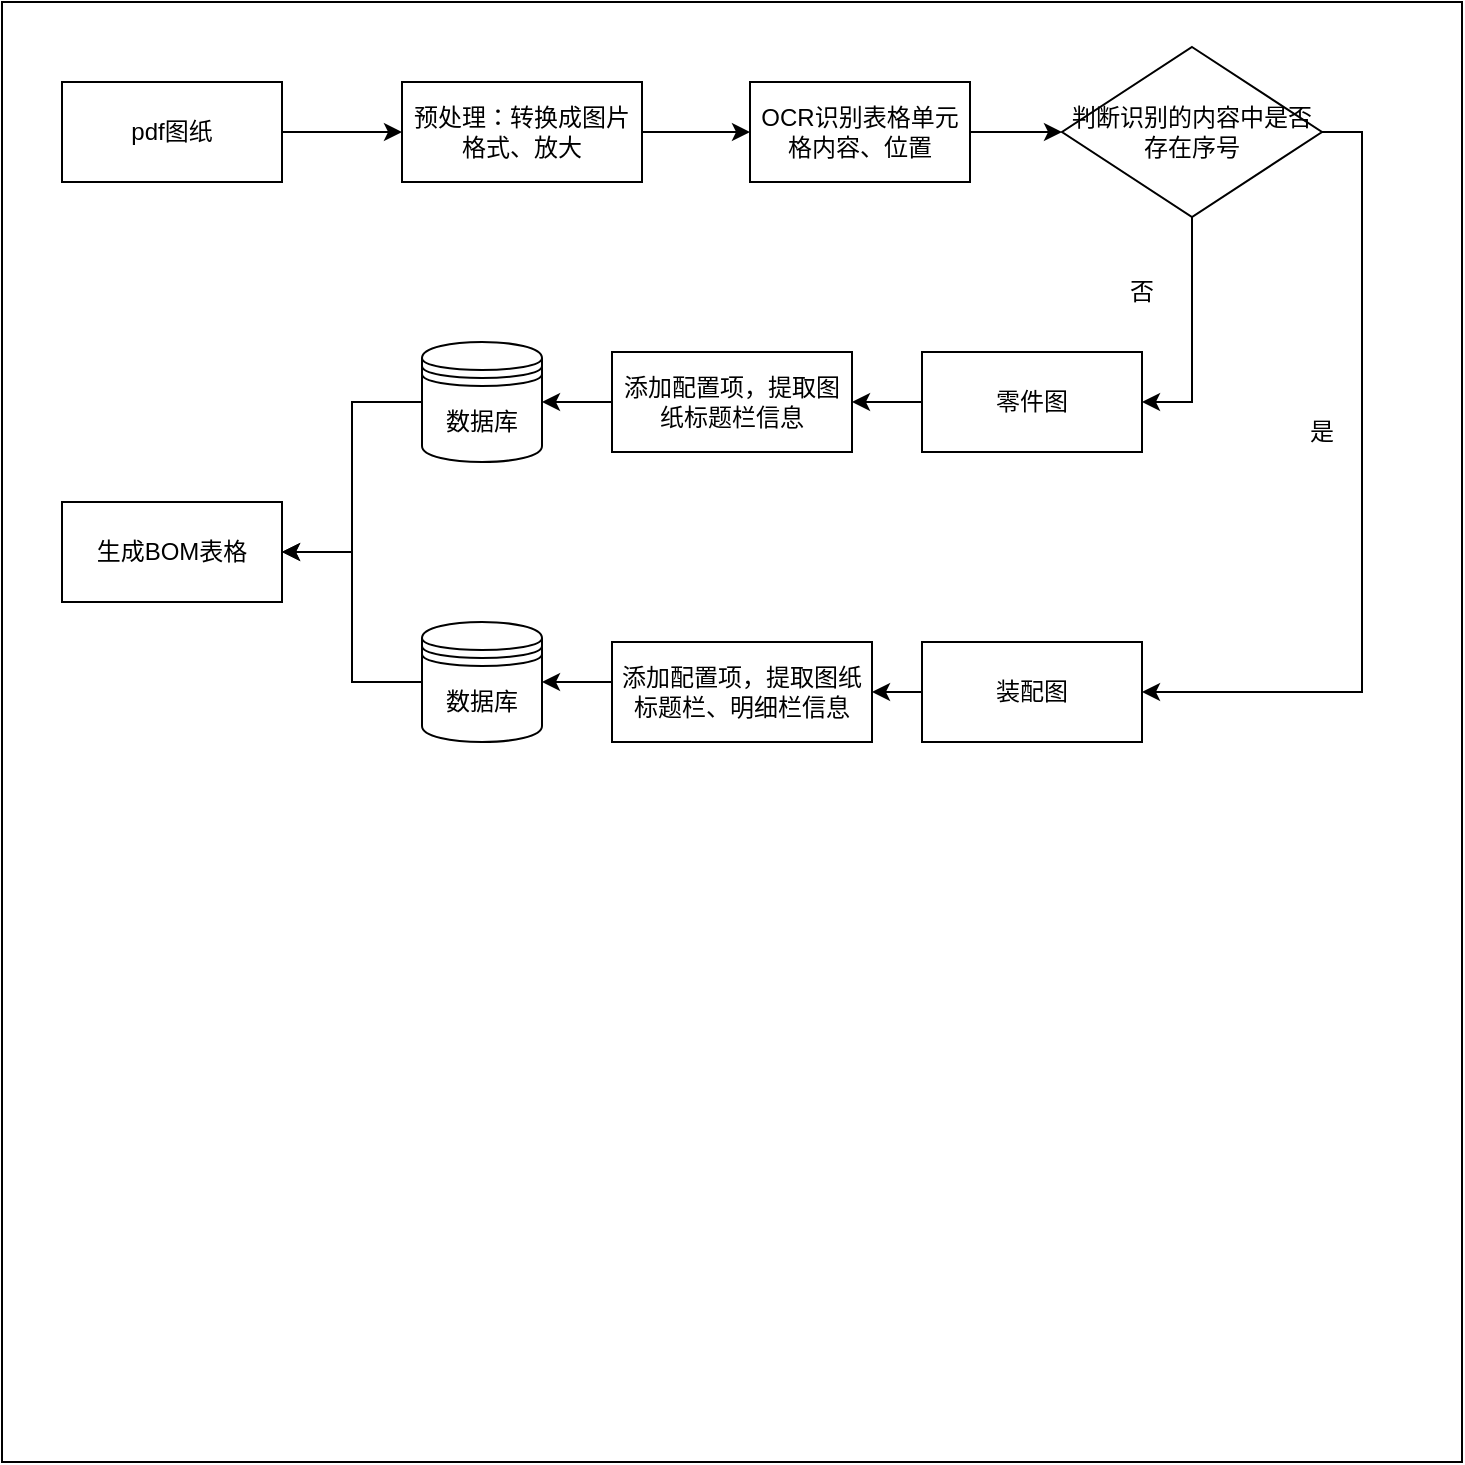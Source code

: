 <mxfile version="20.8.15" type="github">
  <diagram id="C5RBs43oDa-KdzZeNtuy" name="Page-1">
    <mxGraphModel dx="1434" dy="764" grid="1" gridSize="10" guides="1" tooltips="1" connect="1" arrows="1" fold="1" page="1" pageScale="1" pageWidth="827" pageHeight="1169" math="0" shadow="0">
      <root>
        <mxCell id="WIyWlLk6GJQsqaUBKTNV-0" />
        <mxCell id="WIyWlLk6GJQsqaUBKTNV-1" parent="WIyWlLk6GJQsqaUBKTNV-0" />
        <mxCell id="qM9o0R-IIa5Vl8WfX1M8-1" value="" style="whiteSpace=wrap;html=1;aspect=fixed;" vertex="1" parent="WIyWlLk6GJQsqaUBKTNV-1">
          <mxGeometry x="40" y="40" width="730" height="730" as="geometry" />
        </mxCell>
        <mxCell id="qM9o0R-IIa5Vl8WfX1M8-8" style="edgeStyle=orthogonalEdgeStyle;rounded=0;orthogonalLoop=1;jettySize=auto;html=1;exitX=1;exitY=0.5;exitDx=0;exitDy=0;entryX=0;entryY=0.5;entryDx=0;entryDy=0;" edge="1" parent="WIyWlLk6GJQsqaUBKTNV-1" source="qM9o0R-IIa5Vl8WfX1M8-2" target="qM9o0R-IIa5Vl8WfX1M8-3">
          <mxGeometry relative="1" as="geometry" />
        </mxCell>
        <mxCell id="qM9o0R-IIa5Vl8WfX1M8-2" value="pdf图纸" style="rounded=0;whiteSpace=wrap;html=1;" vertex="1" parent="WIyWlLk6GJQsqaUBKTNV-1">
          <mxGeometry x="70" y="80" width="110" height="50" as="geometry" />
        </mxCell>
        <mxCell id="qM9o0R-IIa5Vl8WfX1M8-9" style="edgeStyle=orthogonalEdgeStyle;rounded=0;orthogonalLoop=1;jettySize=auto;html=1;exitX=1;exitY=0.5;exitDx=0;exitDy=0;entryX=0;entryY=0.5;entryDx=0;entryDy=0;" edge="1" parent="WIyWlLk6GJQsqaUBKTNV-1" source="qM9o0R-IIa5Vl8WfX1M8-3" target="qM9o0R-IIa5Vl8WfX1M8-5">
          <mxGeometry relative="1" as="geometry" />
        </mxCell>
        <mxCell id="qM9o0R-IIa5Vl8WfX1M8-3" value="预处理：转换成图片格式、放大" style="rounded=0;whiteSpace=wrap;html=1;" vertex="1" parent="WIyWlLk6GJQsqaUBKTNV-1">
          <mxGeometry x="240" y="80" width="120" height="50" as="geometry" />
        </mxCell>
        <mxCell id="qM9o0R-IIa5Vl8WfX1M8-19" style="edgeStyle=orthogonalEdgeStyle;rounded=0;orthogonalLoop=1;jettySize=auto;html=1;exitX=0;exitY=0.5;exitDx=0;exitDy=0;entryX=1;entryY=0.5;entryDx=0;entryDy=0;" edge="1" parent="WIyWlLk6GJQsqaUBKTNV-1" source="qM9o0R-IIa5Vl8WfX1M8-4" target="qM9o0R-IIa5Vl8WfX1M8-14">
          <mxGeometry relative="1" as="geometry" />
        </mxCell>
        <mxCell id="qM9o0R-IIa5Vl8WfX1M8-4" value="零件图" style="rounded=0;whiteSpace=wrap;html=1;" vertex="1" parent="WIyWlLk6GJQsqaUBKTNV-1">
          <mxGeometry x="500" y="215" width="110" height="50" as="geometry" />
        </mxCell>
        <mxCell id="qM9o0R-IIa5Vl8WfX1M8-10" style="edgeStyle=orthogonalEdgeStyle;rounded=0;orthogonalLoop=1;jettySize=auto;html=1;exitX=1;exitY=0.5;exitDx=0;exitDy=0;" edge="1" parent="WIyWlLk6GJQsqaUBKTNV-1" source="qM9o0R-IIa5Vl8WfX1M8-5" target="qM9o0R-IIa5Vl8WfX1M8-6">
          <mxGeometry relative="1" as="geometry" />
        </mxCell>
        <mxCell id="qM9o0R-IIa5Vl8WfX1M8-5" value="OCR识别表格单元格内容、位置" style="rounded=0;whiteSpace=wrap;html=1;" vertex="1" parent="WIyWlLk6GJQsqaUBKTNV-1">
          <mxGeometry x="414" y="80" width="110" height="50" as="geometry" />
        </mxCell>
        <mxCell id="qM9o0R-IIa5Vl8WfX1M8-11" style="edgeStyle=orthogonalEdgeStyle;rounded=0;orthogonalLoop=1;jettySize=auto;html=1;exitX=0.5;exitY=1;exitDx=0;exitDy=0;entryX=1;entryY=0.5;entryDx=0;entryDy=0;" edge="1" parent="WIyWlLk6GJQsqaUBKTNV-1" source="qM9o0R-IIa5Vl8WfX1M8-6" target="qM9o0R-IIa5Vl8WfX1M8-4">
          <mxGeometry relative="1" as="geometry" />
        </mxCell>
        <mxCell id="qM9o0R-IIa5Vl8WfX1M8-15" style="edgeStyle=orthogonalEdgeStyle;rounded=0;orthogonalLoop=1;jettySize=auto;html=1;exitX=1;exitY=0.5;exitDx=0;exitDy=0;entryX=1;entryY=0.5;entryDx=0;entryDy=0;" edge="1" parent="WIyWlLk6GJQsqaUBKTNV-1" source="qM9o0R-IIa5Vl8WfX1M8-6" target="qM9o0R-IIa5Vl8WfX1M8-12">
          <mxGeometry relative="1" as="geometry" />
        </mxCell>
        <mxCell id="qM9o0R-IIa5Vl8WfX1M8-6" value="判断识别的内容中是否存在序号" style="rhombus;whiteSpace=wrap;html=1;" vertex="1" parent="WIyWlLk6GJQsqaUBKTNV-1">
          <mxGeometry x="570" y="62.5" width="130" height="85" as="geometry" />
        </mxCell>
        <mxCell id="qM9o0R-IIa5Vl8WfX1M8-21" style="edgeStyle=orthogonalEdgeStyle;rounded=0;orthogonalLoop=1;jettySize=auto;html=1;exitX=0;exitY=0.5;exitDx=0;exitDy=0;entryX=1;entryY=0.5;entryDx=0;entryDy=0;" edge="1" parent="WIyWlLk6GJQsqaUBKTNV-1" source="qM9o0R-IIa5Vl8WfX1M8-12" target="qM9o0R-IIa5Vl8WfX1M8-17">
          <mxGeometry relative="1" as="geometry" />
        </mxCell>
        <mxCell id="qM9o0R-IIa5Vl8WfX1M8-12" value="装配图" style="rounded=0;whiteSpace=wrap;html=1;" vertex="1" parent="WIyWlLk6GJQsqaUBKTNV-1">
          <mxGeometry x="500" y="360" width="110" height="50" as="geometry" />
        </mxCell>
        <mxCell id="qM9o0R-IIa5Vl8WfX1M8-42" style="edgeStyle=orthogonalEdgeStyle;rounded=0;orthogonalLoop=1;jettySize=auto;html=1;entryX=1;entryY=0.5;entryDx=0;entryDy=0;exitX=0;exitY=0.5;exitDx=0;exitDy=0;" edge="1" parent="WIyWlLk6GJQsqaUBKTNV-1" source="qM9o0R-IIa5Vl8WfX1M8-47" target="qM9o0R-IIa5Vl8WfX1M8-18">
          <mxGeometry relative="1" as="geometry">
            <mxPoint x="220" y="245" as="sourcePoint" />
          </mxGeometry>
        </mxCell>
        <mxCell id="qM9o0R-IIa5Vl8WfX1M8-20" style="edgeStyle=orthogonalEdgeStyle;rounded=0;orthogonalLoop=1;jettySize=auto;html=1;exitX=0;exitY=0.5;exitDx=0;exitDy=0;entryX=1;entryY=0.5;entryDx=0;entryDy=0;" edge="1" parent="WIyWlLk6GJQsqaUBKTNV-1" source="qM9o0R-IIa5Vl8WfX1M8-14" target="qM9o0R-IIa5Vl8WfX1M8-47">
          <mxGeometry relative="1" as="geometry">
            <mxPoint x="330" y="245" as="targetPoint" />
          </mxGeometry>
        </mxCell>
        <mxCell id="qM9o0R-IIa5Vl8WfX1M8-14" value="添加配置项，提取图纸标题栏信息" style="rounded=0;whiteSpace=wrap;html=1;" vertex="1" parent="WIyWlLk6GJQsqaUBKTNV-1">
          <mxGeometry x="345" y="215" width="120" height="50" as="geometry" />
        </mxCell>
        <mxCell id="qM9o0R-IIa5Vl8WfX1M8-46" style="edgeStyle=orthogonalEdgeStyle;rounded=0;orthogonalLoop=1;jettySize=auto;html=1;exitX=0;exitY=0.5;exitDx=0;exitDy=0;entryX=1;entryY=0.5;entryDx=0;entryDy=0;" edge="1" parent="WIyWlLk6GJQsqaUBKTNV-1" source="qM9o0R-IIa5Vl8WfX1M8-48" target="qM9o0R-IIa5Vl8WfX1M8-18">
          <mxGeometry relative="1" as="geometry">
            <mxPoint x="220" y="385" as="sourcePoint" />
          </mxGeometry>
        </mxCell>
        <mxCell id="qM9o0R-IIa5Vl8WfX1M8-40" style="edgeStyle=orthogonalEdgeStyle;rounded=0;orthogonalLoop=1;jettySize=auto;html=1;exitX=0;exitY=0.5;exitDx=0;exitDy=0;entryX=1;entryY=0.5;entryDx=0;entryDy=0;" edge="1" parent="WIyWlLk6GJQsqaUBKTNV-1" source="qM9o0R-IIa5Vl8WfX1M8-17" target="qM9o0R-IIa5Vl8WfX1M8-48">
          <mxGeometry relative="1" as="geometry">
            <mxPoint x="330" y="385" as="targetPoint" />
            <Array as="points">
              <mxPoint x="354" y="380" />
            </Array>
          </mxGeometry>
        </mxCell>
        <mxCell id="qM9o0R-IIa5Vl8WfX1M8-17" value="添加配置项，提取图纸标题栏、明细栏信息" style="rounded=0;whiteSpace=wrap;html=1;" vertex="1" parent="WIyWlLk6GJQsqaUBKTNV-1">
          <mxGeometry x="345" y="360" width="130" height="50" as="geometry" />
        </mxCell>
        <mxCell id="qM9o0R-IIa5Vl8WfX1M8-18" value="生成BOM表格" style="rounded=0;whiteSpace=wrap;html=1;" vertex="1" parent="WIyWlLk6GJQsqaUBKTNV-1">
          <mxGeometry x="70" y="290" width="110" height="50" as="geometry" />
        </mxCell>
        <mxCell id="qM9o0R-IIa5Vl8WfX1M8-30" value="否" style="text;strokeColor=none;align=center;fillColor=none;html=1;verticalAlign=middle;whiteSpace=wrap;rounded=0;" vertex="1" parent="WIyWlLk6GJQsqaUBKTNV-1">
          <mxGeometry x="580" y="170" width="60" height="30" as="geometry" />
        </mxCell>
        <mxCell id="qM9o0R-IIa5Vl8WfX1M8-31" value="是" style="text;strokeColor=none;align=center;fillColor=none;html=1;verticalAlign=middle;whiteSpace=wrap;rounded=0;" vertex="1" parent="WIyWlLk6GJQsqaUBKTNV-1">
          <mxGeometry x="670" y="240" width="60" height="30" as="geometry" />
        </mxCell>
        <mxCell id="qM9o0R-IIa5Vl8WfX1M8-47" value="数据库" style="shape=datastore;whiteSpace=wrap;html=1;strokeWidth=1;" vertex="1" parent="WIyWlLk6GJQsqaUBKTNV-1">
          <mxGeometry x="250" y="210" width="60" height="60" as="geometry" />
        </mxCell>
        <mxCell id="qM9o0R-IIa5Vl8WfX1M8-48" value="数据库" style="shape=datastore;whiteSpace=wrap;html=1;strokeWidth=1;" vertex="1" parent="WIyWlLk6GJQsqaUBKTNV-1">
          <mxGeometry x="250" y="350" width="60" height="60" as="geometry" />
        </mxCell>
      </root>
    </mxGraphModel>
  </diagram>
</mxfile>
